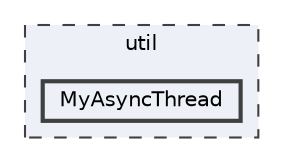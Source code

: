 digraph "MyAsyncThread"
{
 // LATEX_PDF_SIZE
  bgcolor="transparent";
  edge [fontname=Helvetica,fontsize=10,labelfontname=Helvetica,labelfontsize=10];
  node [fontname=Helvetica,fontsize=10,shape=box,height=0.2,width=0.4];
  compound=true
  subgraph clusterdir_23ec12649285f9fabf3a6b7380226c28 {
    graph [ bgcolor="#edf0f7", pencolor="grey25", label="util", fontname=Helvetica,fontsize=10 style="filled,dashed", URL="dir_23ec12649285f9fabf3a6b7380226c28.html",tooltip=""]
  dir_660dec7f700f4675c2add0424bc46f1c [label="MyAsyncThread", fillcolor="#edf0f7", color="grey25", style="filled,bold", URL="dir_660dec7f700f4675c2add0424bc46f1c.html",tooltip=""];
  }
}
